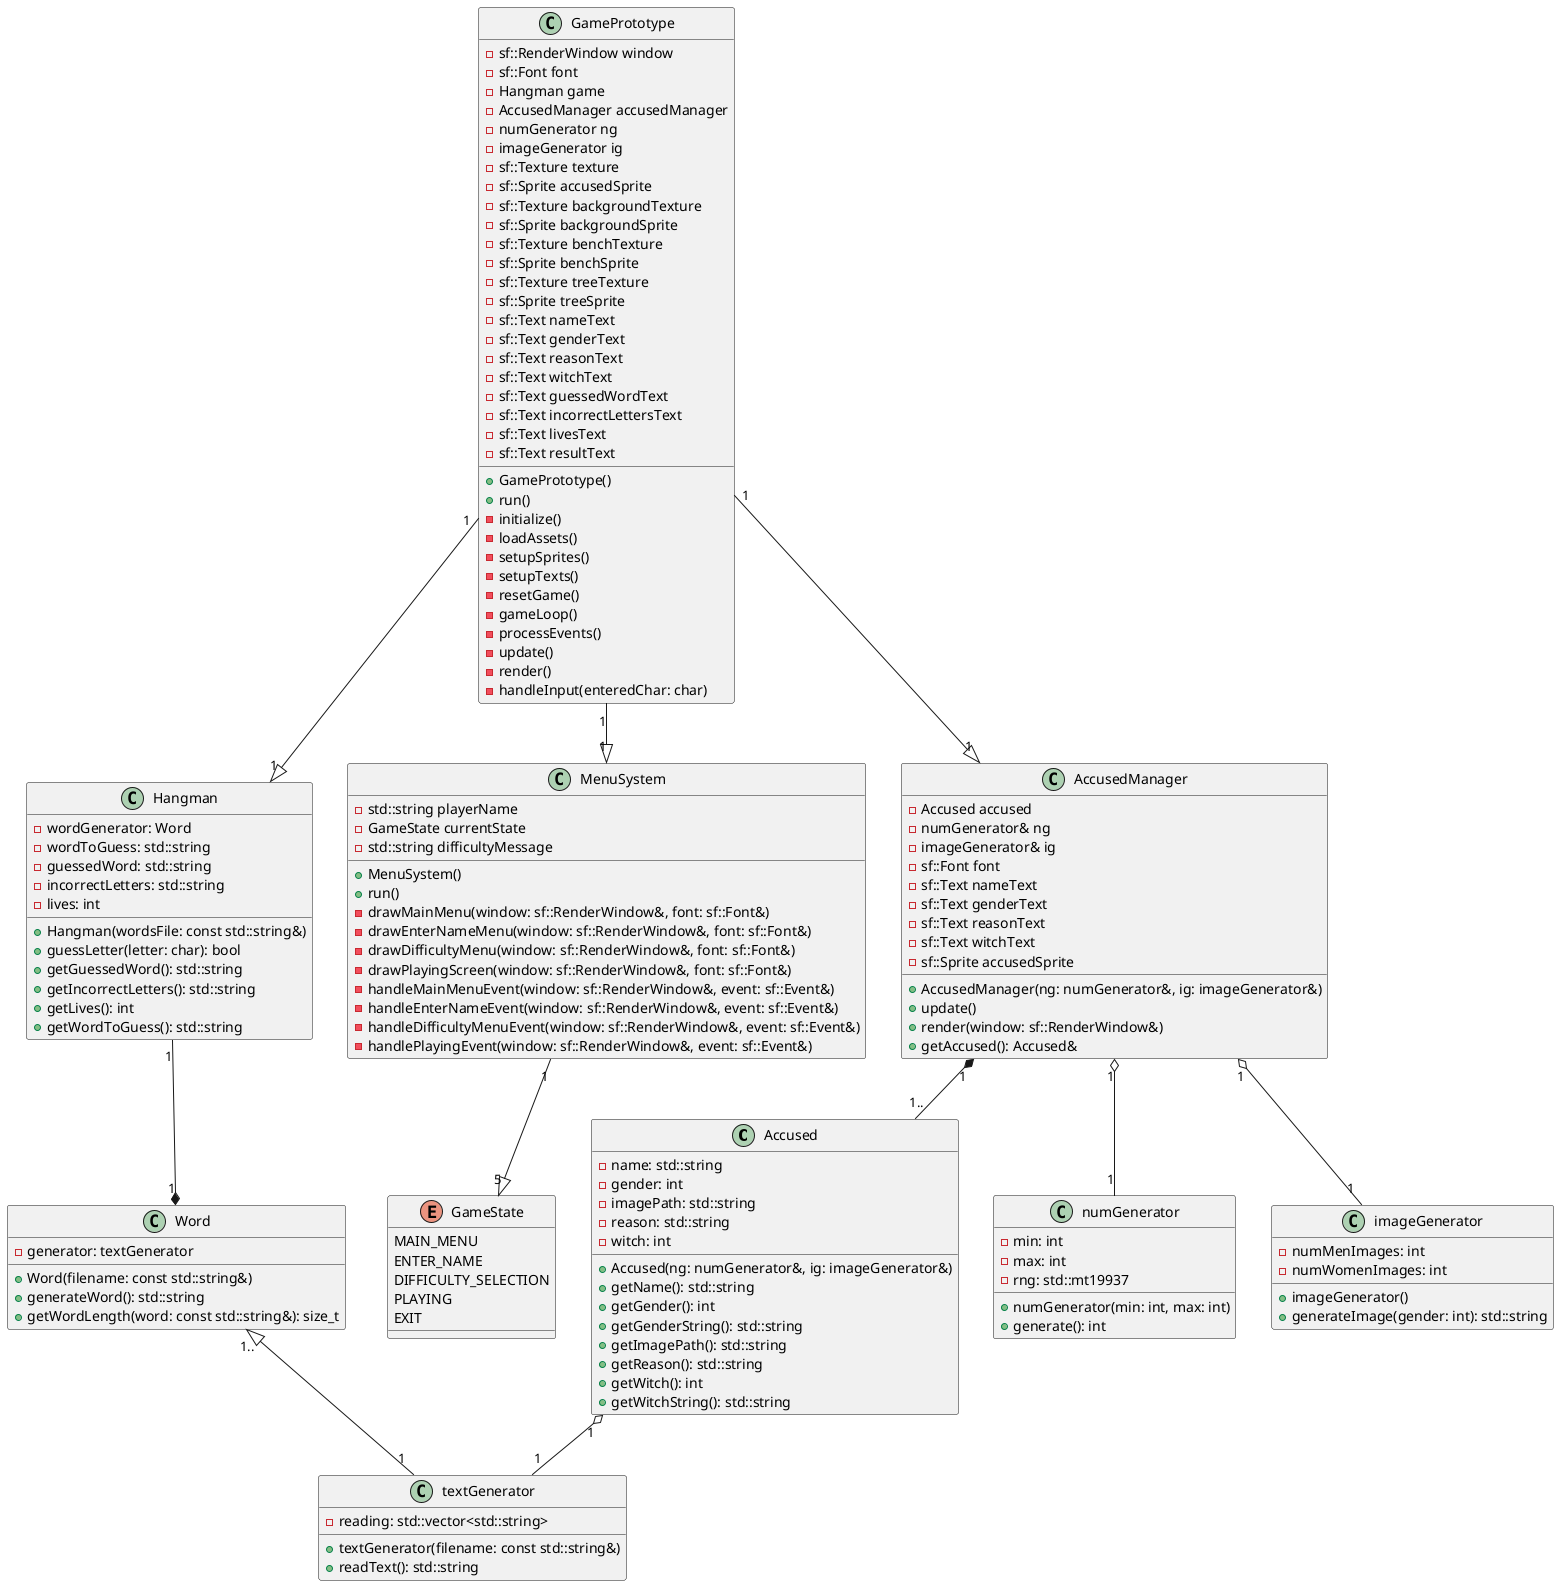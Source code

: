 @startuml hanging

class Accused {
    - name: std::string
    - gender: int
    - imagePath: std::string
    - reason: std::string
    - witch: int

    + Accused(ng: numGenerator&, ig: imageGenerator&)
    + getName(): std::string
    + getGender(): int
    + getGenderString(): std::string
    + getImagePath(): std::string
    + getReason(): std::string
    + getWitch(): int
    + getWitchString(): std::string
}

class textGenerator {
    - reading: std::vector<std::string>
    
    + textGenerator(filename: const std::string&)
    + readText(): std::string
}

class numGenerator {
    - min: int
    - max: int
    - rng: std::mt19937
    
    + numGenerator(min: int, max: int)
    + generate(): int
}

class imageGenerator {
    - numMenImages: int
    - numWomenImages: int
    
    + imageGenerator()
    + generateImage(gender: int): std::string
}

class Hangman {
    - wordGenerator: Word
    - wordToGuess: std::string
    - guessedWord: std::string
    - incorrectLetters: std::string
    - lives: int
    
    + Hangman(wordsFile: const std::string&)
    + guessLetter(letter: char): bool
    + getGuessedWord(): std::string
    + getIncorrectLetters(): std::string
    + getLives(): int
    + getWordToGuess(): std::string
}

class Word {
    - generator: textGenerator
    
    + Word(filename: const std::string&)
    + generateWord(): std::string
    + getWordLength(word: const std::string&): size_t
}

class GamePrototype {
    - sf::RenderWindow window
    - sf::Font font
    - Hangman game
    - AccusedManager accusedManager
    - numGenerator ng
    - imageGenerator ig
    - sf::Texture texture
    - sf::Sprite accusedSprite
    - sf::Texture backgroundTexture
    - sf::Sprite backgroundSprite
    - sf::Texture benchTexture
    - sf::Sprite benchSprite
    - sf::Texture treeTexture
    - sf::Sprite treeSprite
    - sf::Text nameText
    - sf::Text genderText
    - sf::Text reasonText
    - sf::Text witchText
    - sf::Text guessedWordText
    - sf::Text incorrectLettersText
    - sf::Text livesText
    - sf::Text resultText
    + GamePrototype()
    + run()
    - initialize()
    - loadAssets()
    - setupSprites()
    - setupTexts()
    - resetGame()
    - gameLoop()
    - processEvents()
    - update()
    - render()
    - handleInput(enteredChar: char)
}

enum GameState {
    MAIN_MENU
    ENTER_NAME
    DIFFICULTY_SELECTION
    PLAYING
    EXIT
}

class MenuSystem {
    - std::string playerName
    - GameState currentState
    - std::string difficultyMessage
    + MenuSystem()
    + run()
    - drawMainMenu(window: sf::RenderWindow&, font: sf::Font&)
    - drawEnterNameMenu(window: sf::RenderWindow&, font: sf::Font&)
    - drawDifficultyMenu(window: sf::RenderWindow&, font: sf::Font&)
    - drawPlayingScreen(window: sf::RenderWindow&, font: sf::Font&)
    - handleMainMenuEvent(window: sf::RenderWindow&, event: sf::Event&)
    - handleEnterNameEvent(window: sf::RenderWindow&, event: sf::Event&)
    - handleDifficultyMenuEvent(window: sf::RenderWindow&, event: sf::Event&)
    - handlePlayingEvent(window: sf::RenderWindow&, event: sf::Event&)
}

class AccusedManager {
    - Accused accused
    - numGenerator& ng
    - imageGenerator& ig
    - sf::Font font
    - sf::Text nameText
    - sf::Text genderText
    - sf::Text reasonText
    - sf::Text witchText
    - sf::Sprite accusedSprite
    + AccusedManager(ng: numGenerator&, ig: imageGenerator&)
    + update()
    + render(window: sf::RenderWindow&)
    + getAccused(): Accused&
}

Word "1.." <|-- "1" textGenerator

Hangman "1" --* "1" Word

Accused "1" o-- "1" textGenerator

GamePrototype "1" --|> "1" Hangman
GamePrototype "1" --|> "1" AccusedManager
GamePrototype "1" --|> "1" MenuSystem

MenuSystem "1" --|> "5" GameState

AccusedManager "1" *-- "1.." Accused 
AccusedManager "1" o-- "1" numGenerator 
AccusedManager "1" o-- "1" imageGenerator 

@enduml
